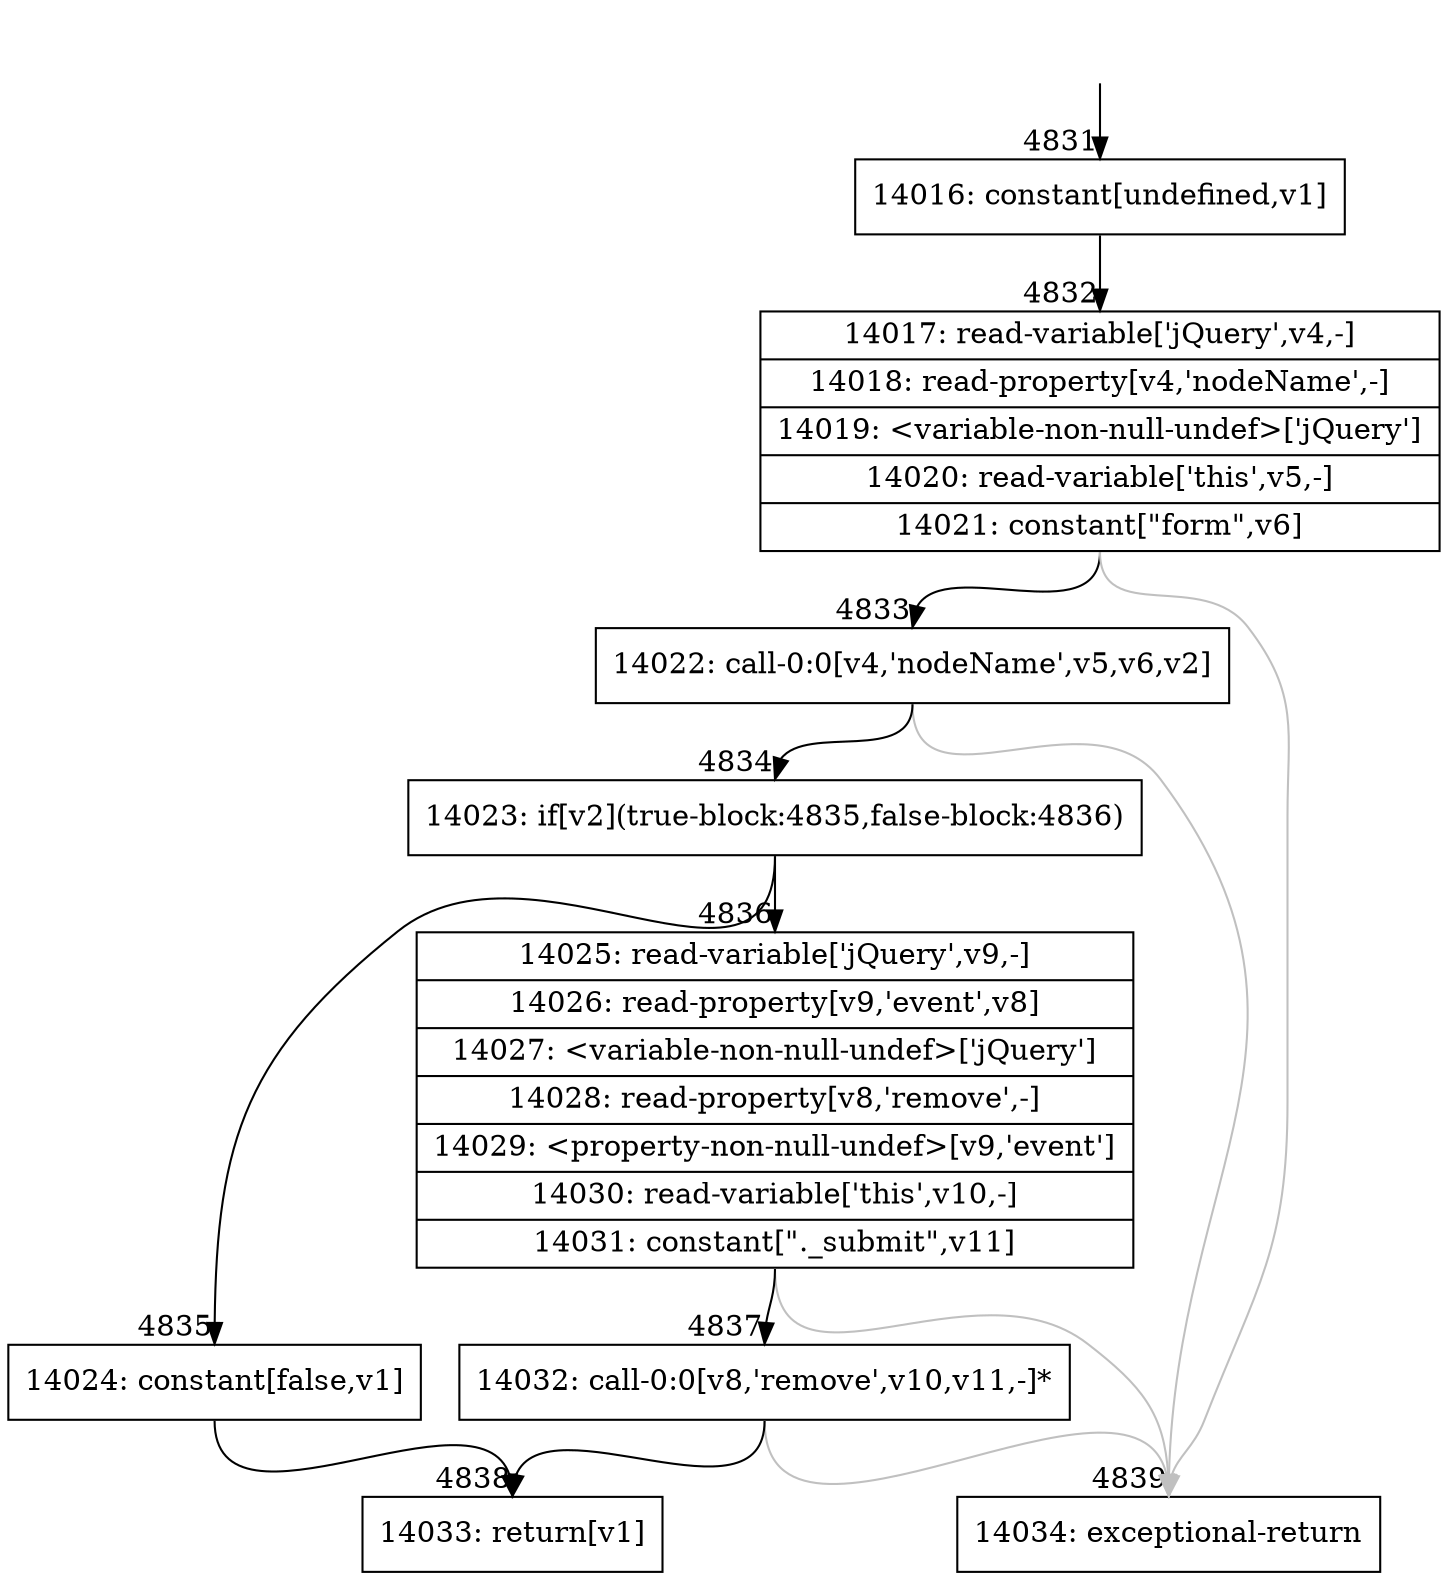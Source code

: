 digraph {
rankdir="TD"
BB_entry303[shape=none,label=""];
BB_entry303 -> BB4831 [tailport=s, headport=n, headlabel="    4831"]
BB4831 [shape=record label="{14016: constant[undefined,v1]}" ] 
BB4831 -> BB4832 [tailport=s, headport=n, headlabel="      4832"]
BB4832 [shape=record label="{14017: read-variable['jQuery',v4,-]|14018: read-property[v4,'nodeName',-]|14019: \<variable-non-null-undef\>['jQuery']|14020: read-variable['this',v5,-]|14021: constant[\"form\",v6]}" ] 
BB4832 -> BB4833 [tailport=s, headport=n, headlabel="      4833"]
BB4832 -> BB4839 [tailport=s, headport=n, color=gray, headlabel="      4839"]
BB4833 [shape=record label="{14022: call-0:0[v4,'nodeName',v5,v6,v2]}" ] 
BB4833 -> BB4834 [tailport=s, headport=n, headlabel="      4834"]
BB4833 -> BB4839 [tailport=s, headport=n, color=gray]
BB4834 [shape=record label="{14023: if[v2](true-block:4835,false-block:4836)}" ] 
BB4834 -> BB4835 [tailport=s, headport=n, headlabel="      4835"]
BB4834 -> BB4836 [tailport=s, headport=n, headlabel="      4836"]
BB4835 [shape=record label="{14024: constant[false,v1]}" ] 
BB4835 -> BB4838 [tailport=s, headport=n, headlabel="      4838"]
BB4836 [shape=record label="{14025: read-variable['jQuery',v9,-]|14026: read-property[v9,'event',v8]|14027: \<variable-non-null-undef\>['jQuery']|14028: read-property[v8,'remove',-]|14029: \<property-non-null-undef\>[v9,'event']|14030: read-variable['this',v10,-]|14031: constant[\"._submit\",v11]}" ] 
BB4836 -> BB4837 [tailport=s, headport=n, headlabel="      4837"]
BB4836 -> BB4839 [tailport=s, headport=n, color=gray]
BB4837 [shape=record label="{14032: call-0:0[v8,'remove',v10,v11,-]*}" ] 
BB4837 -> BB4838 [tailport=s, headport=n]
BB4837 -> BB4839 [tailport=s, headport=n, color=gray]
BB4838 [shape=record label="{14033: return[v1]}" ] 
BB4839 [shape=record label="{14034: exceptional-return}" ] 
}
